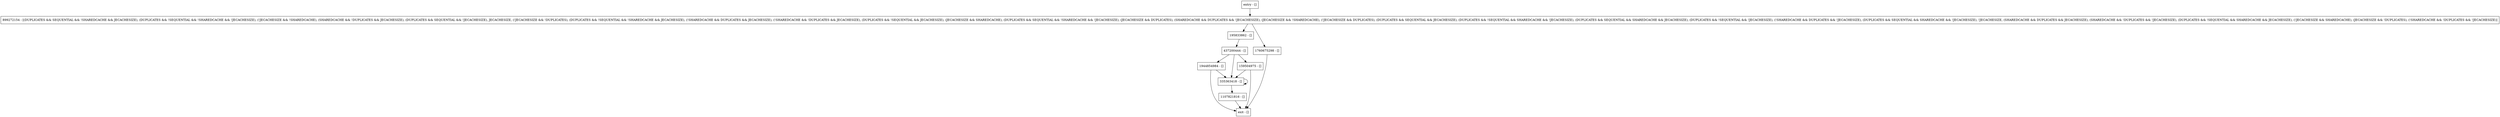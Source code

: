 digraph verifyOrderedKeys {
node [shape=record];
335363418 [label="335363418 - []"];
entry [label="entry - []"];
exit [label="exit - []"];
1107821816 [label="1107821816 - []"];
899272154 [label="899272154 - [(DUPLICATES && SEQUENTIAL && !SHAREDCACHE && JECACHESIZE), (DUPLICATES && !SEQUENTIAL && !SHAREDCACHE && !JECACHESIZE), (!JECACHESIZE && !SHAREDCACHE), (SHAREDCACHE && !DUPLICATES && JECACHESIZE), (DUPLICATES && SEQUENTIAL && !JECACHESIZE), JECACHESIZE, (!JECACHESIZE && !DUPLICATES), (DUPLICATES && !SEQUENTIAL && !SHAREDCACHE && JECACHESIZE), (!SHAREDCACHE && DUPLICATES && JECACHESIZE), (!SHAREDCACHE && !DUPLICATES && JECACHESIZE), (DUPLICATES && !SEQUENTIAL && JECACHESIZE), (JECACHESIZE && SHAREDCACHE), (DUPLICATES && SEQUENTIAL && !SHAREDCACHE && !JECACHESIZE), (JECACHESIZE && DUPLICATES), (SHAREDCACHE && DUPLICATES && !JECACHESIZE), (JECACHESIZE && !SHAREDCACHE), (!JECACHESIZE && DUPLICATES), (DUPLICATES && SEQUENTIAL && JECACHESIZE), (DUPLICATES && !SEQUENTIAL && SHAREDCACHE && !JECACHESIZE), (DUPLICATES && SEQUENTIAL && SHAREDCACHE && JECACHESIZE), (DUPLICATES && !SEQUENTIAL && !JECACHESIZE), (!SHAREDCACHE && DUPLICATES && !JECACHESIZE), (DUPLICATES && SEQUENTIAL && SHAREDCACHE && !JECACHESIZE), !JECACHESIZE, (SHAREDCACHE && DUPLICATES && JECACHESIZE), (SHAREDCACHE && !DUPLICATES && !JECACHESIZE), (DUPLICATES && !SEQUENTIAL && SHAREDCACHE && JECACHESIZE), (!JECACHESIZE && SHAREDCACHE), (JECACHESIZE && !DUPLICATES), (!SHAREDCACHE && !DUPLICATES && !JECACHESIZE)]"];
195833862 [label="195833862 - []"];
1944854984 [label="1944854984 - []"];
159504975 [label="159504975 - []"];
437200444 [label="437200444 - []"];
1760675298 [label="1760675298 - []"];
entry;
exit;
335363418 -> 335363418;
335363418 -> 1107821816;
entry -> 899272154;
1107821816 -> exit;
899272154 -> 195833862;
899272154 -> 1760675298;
195833862 -> 437200444;
1944854984 -> 335363418;
1944854984 -> exit;
159504975 -> 335363418;
159504975 -> exit;
437200444 -> 335363418;
437200444 -> 1944854984;
437200444 -> 159504975;
1760675298 -> exit;
}
